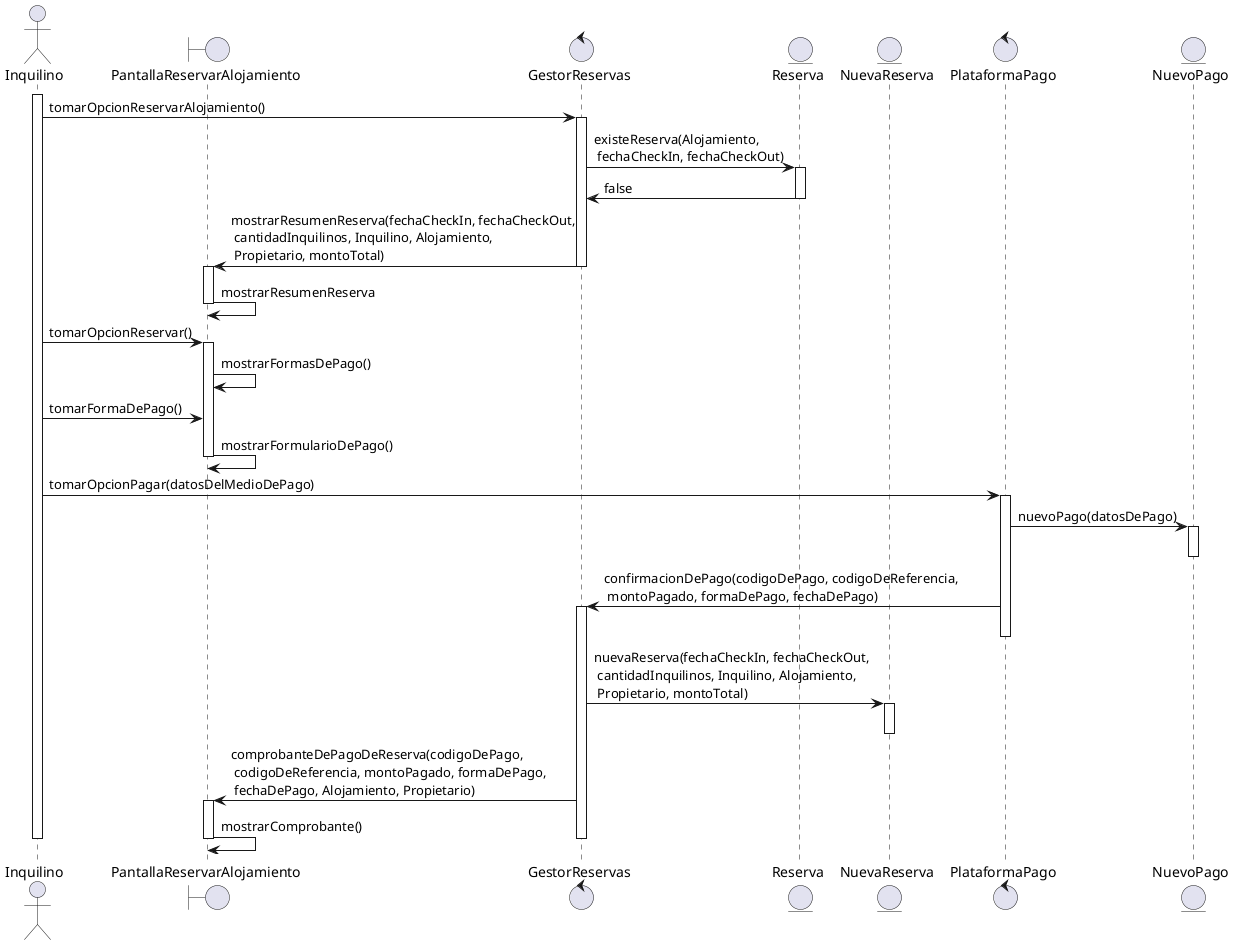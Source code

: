 @startuml Diagrama_secuencia_buscar_reservar_alojamiento

/' Flujo Busqueda '/
actor Inquilino
activate Inquilino
boundary PantallaReservarAlojamiento

/' Flujo Reserva '/
control GestorReservas
entity Reserva
entity NuevaReserva

Inquilino -> GestorReservas : tomarOpcionReservarAlojamiento()
activate GestorReservas
GestorReservas -> Reserva: existeReserva(Alojamiento,\n fechaCheckIn, fechaCheckOut)
activate Reserva
Reserva -> GestorReservas: false
deactivate Reserva

GestorReservas -> PantallaReservarAlojamiento : mostrarResumenReserva(fechaCheckIn, fechaCheckOut,\n cantidadInquilinos, Inquilino, Alojamiento,\n Propietario, montoTotal)
deactivate GestorReservas
activate PantallaReservarAlojamiento
PantallaReservarAlojamiento -> PantallaReservarAlojamiento : mostrarResumenReserva
deactivate PantallaReservarAlojamiento

Inquilino -> PantallaReservarAlojamiento : tomarOpcionReservar()
activate PantallaReservarAlojamiento
PantallaReservarAlojamiento -> PantallaReservarAlojamiento : mostrarFormasDePago()
Inquilino -> PantallaReservarAlojamiento : tomarFormaDePago()
PantallaReservarAlojamiento -> PantallaReservarAlojamiento : mostrarFormularioDePago()
deactivate PantallaReservarAlojamiento

control PlataformaPago
entity NuevoPago
Inquilino -> PlataformaPago : tomarOpcionPagar(datosDelMedioDePago)
activate PlataformaPago
PlataformaPago -> NuevoPago : nuevoPago(datosDePago)
activate NuevoPago
deactivate NuevoPago
PlataformaPago -> GestorReservas : confirmacionDePago(codigoDePago, codigoDeReferencia,\n montoPagado, formaDePago, fechaDePago)
activate GestorReservas
deactivate PlataformaPago



GestorReservas -> NuevaReserva : nuevaReserva(fechaCheckIn, fechaCheckOut,\n cantidadInquilinos, Inquilino, Alojamiento,\n Propietario, montoTotal)
activate NuevaReserva
deactivate NuevaReserva
GestorReservas -> PantallaReservarAlojamiento : comprobanteDePagoDeReserva(codigoDePago,\n codigoDeReferencia, montoPagado, formaDePago,\n fechaDePago, Alojamiento, Propietario)
activate PantallaReservarAlojamiento
PantallaReservarAlojamiento -> PantallaReservarAlojamiento : mostrarComprobante()

deactivate PantallaReservarAlojamiento
deactivate GestorReservas
deactivate Inquilino

@enduml